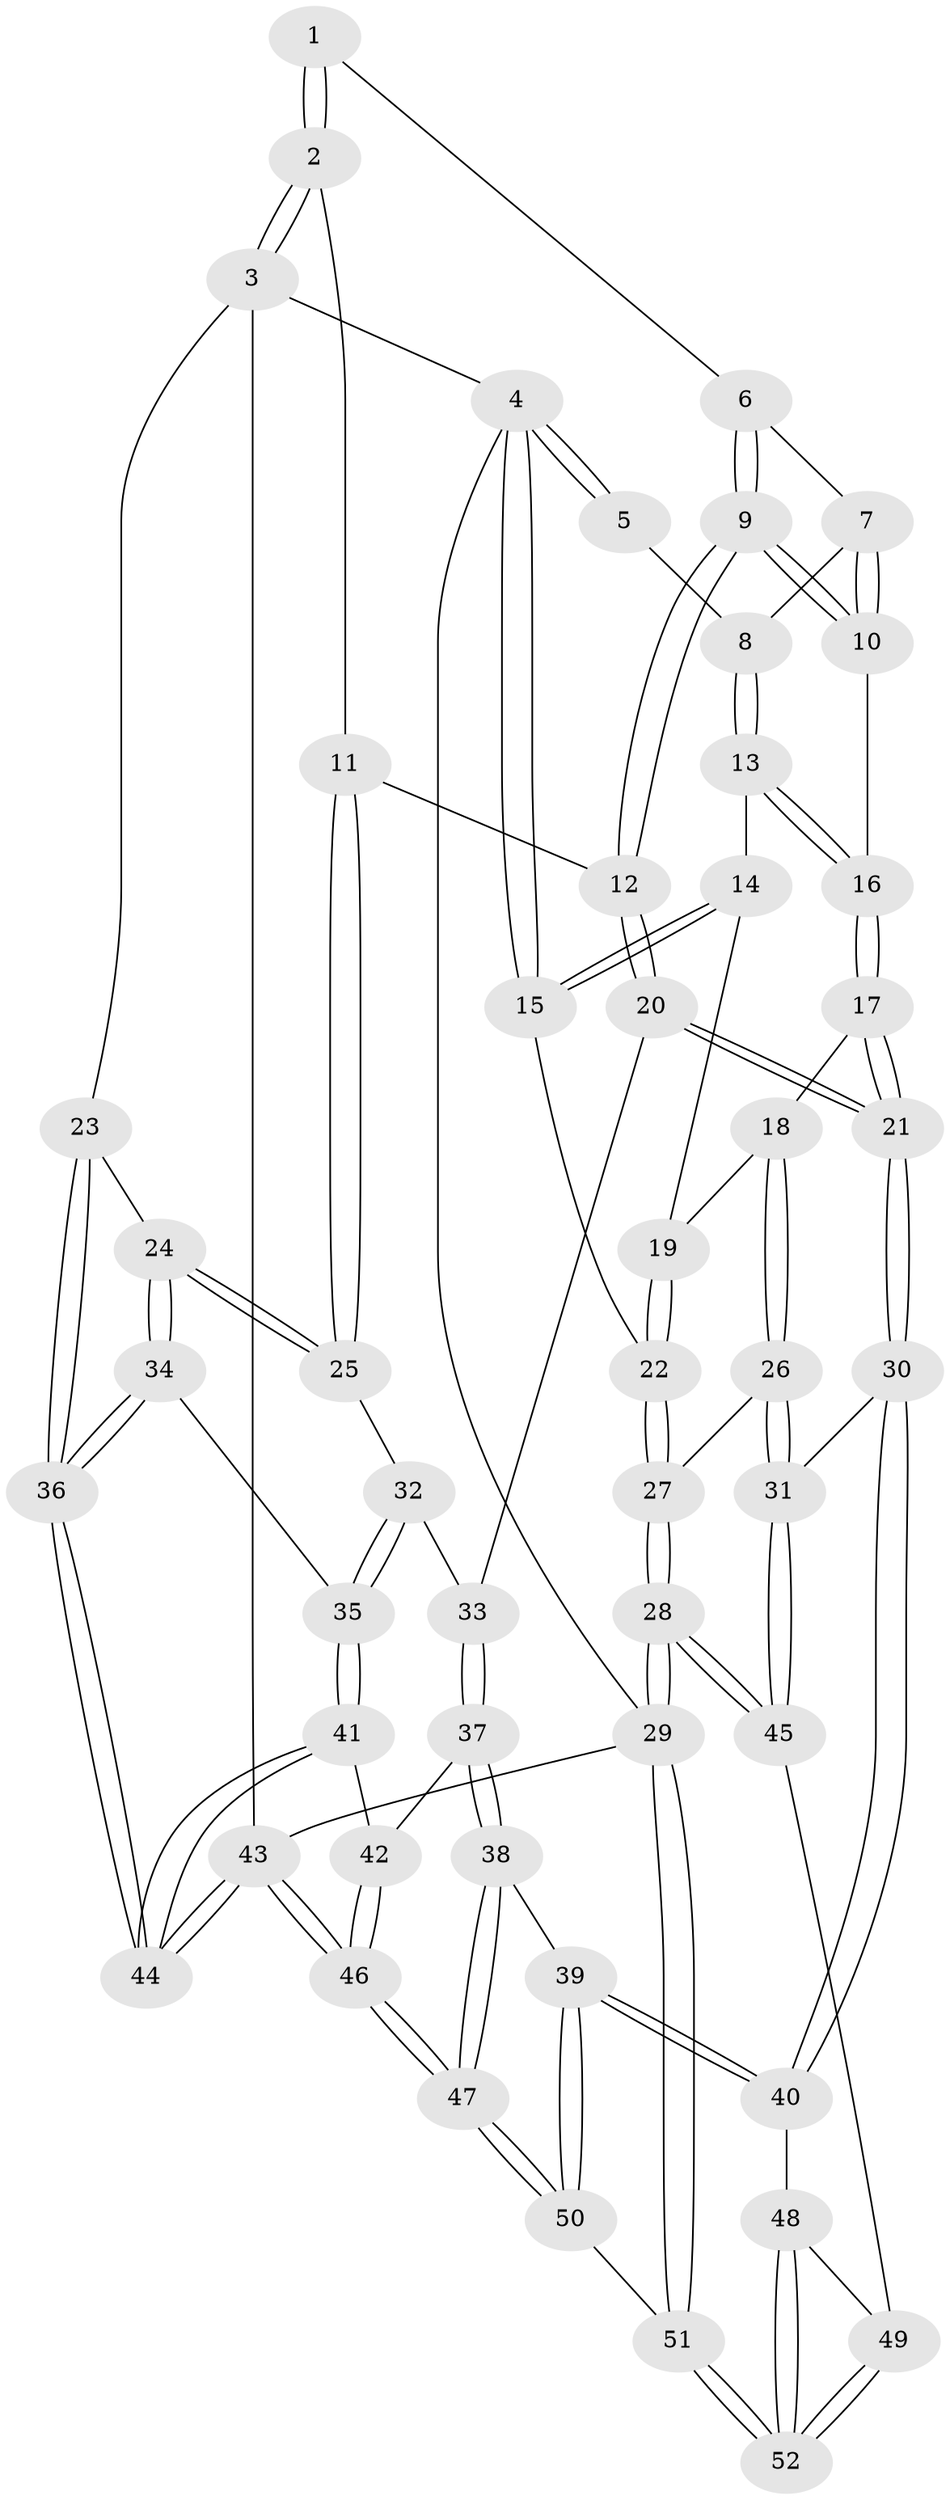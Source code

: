 // Generated by graph-tools (version 1.1) at 2025/38/03/09/25 02:38:34]
// undirected, 52 vertices, 127 edges
graph export_dot {
graph [start="1"]
  node [color=gray90,style=filled];
  1 [pos="+0.5428663227946374+0"];
  2 [pos="+0.7912850761747408+0"];
  3 [pos="+1+0"];
  4 [pos="+0+0"];
  5 [pos="+0.15806034559808985+0"];
  6 [pos="+0.46327375429326395+0.06993721830111078"];
  7 [pos="+0.3423220871565489+0.0662445381636708"];
  8 [pos="+0.23996240991530546+0.01135936309682716"];
  9 [pos="+0.5048917102119868+0.20876044633923346"];
  10 [pos="+0.3817030889909835+0.1631644300147174"];
  11 [pos="+0.709976664229945+0.23638016078384766"];
  12 [pos="+0.5830895883760905+0.310588484460887"];
  13 [pos="+0.22220654750539398+0.1460618584020579"];
  14 [pos="+0.09406096214176626+0.17609540529532855"];
  15 [pos="+0+0.08371924404695051"];
  16 [pos="+0.24920577052720197+0.20244715968685523"];
  17 [pos="+0.26372004608214855+0.3655245308599353"];
  18 [pos="+0.19497241817302657+0.3618283923952502"];
  19 [pos="+0.13215015563570018+0.3068619465576669"];
  20 [pos="+0.5708359463244159+0.3307050481877595"];
  21 [pos="+0.41304099094791424+0.48925818064869103"];
  22 [pos="+0+0.18365416083386066"];
  23 [pos="+1+0.3539015207721403"];
  24 [pos="+1+0.3714238362493984"];
  25 [pos="+1+0.37129065962163715"];
  26 [pos="+0+0.4531666998672424"];
  27 [pos="+0+0.4574296923943237"];
  28 [pos="+0+0.8793711912455425"];
  29 [pos="+0+1"];
  30 [pos="+0.4055323120376415+0.5674714046977268"];
  31 [pos="+0.24309735240049693+0.6423520446571774"];
  32 [pos="+0.9455990356111984+0.4331912610730821"];
  33 [pos="+0.8002508140873149+0.5730058465830696"];
  34 [pos="+0.9526890457984765+0.6279429055156766"];
  35 [pos="+0.9017225122741667+0.6722372839985581"];
  36 [pos="+1+0.8063602895126837"];
  37 [pos="+0.7705808373898163+0.6794993733960994"];
  38 [pos="+0.6755705223201471+0.751018024378969"];
  39 [pos="+0.464181623541755+0.6452093555587174"];
  40 [pos="+0.45189708583145827+0.6329668015208021"];
  41 [pos="+0.8912872943220439+0.6829873149303788"];
  42 [pos="+0.8540405251241268+0.6915408257009779"];
  43 [pos="+1+1"];
  44 [pos="+1+0.8240958261252701"];
  45 [pos="+0.09915202934355417+0.7687498674727229"];
  46 [pos="+1+1"];
  47 [pos="+0.7864278216693638+1"];
  48 [pos="+0.3289844748334432+0.8432311472781995"];
  49 [pos="+0.22018407632255246+0.8773120638136909"];
  50 [pos="+0.41333722719229815+1"];
  51 [pos="+0.37065092782194+1"];
  52 [pos="+0.3506040645875533+1"];
  1 -- 2;
  1 -- 2;
  1 -- 6;
  2 -- 3;
  2 -- 3;
  2 -- 11;
  3 -- 4;
  3 -- 23;
  3 -- 43;
  4 -- 5;
  4 -- 5;
  4 -- 15;
  4 -- 15;
  4 -- 29;
  5 -- 8;
  6 -- 7;
  6 -- 9;
  6 -- 9;
  7 -- 8;
  7 -- 10;
  7 -- 10;
  8 -- 13;
  8 -- 13;
  9 -- 10;
  9 -- 10;
  9 -- 12;
  9 -- 12;
  10 -- 16;
  11 -- 12;
  11 -- 25;
  11 -- 25;
  12 -- 20;
  12 -- 20;
  13 -- 14;
  13 -- 16;
  13 -- 16;
  14 -- 15;
  14 -- 15;
  14 -- 19;
  15 -- 22;
  16 -- 17;
  16 -- 17;
  17 -- 18;
  17 -- 21;
  17 -- 21;
  18 -- 19;
  18 -- 26;
  18 -- 26;
  19 -- 22;
  19 -- 22;
  20 -- 21;
  20 -- 21;
  20 -- 33;
  21 -- 30;
  21 -- 30;
  22 -- 27;
  22 -- 27;
  23 -- 24;
  23 -- 36;
  23 -- 36;
  24 -- 25;
  24 -- 25;
  24 -- 34;
  24 -- 34;
  25 -- 32;
  26 -- 27;
  26 -- 31;
  26 -- 31;
  27 -- 28;
  27 -- 28;
  28 -- 29;
  28 -- 29;
  28 -- 45;
  28 -- 45;
  29 -- 51;
  29 -- 51;
  29 -- 43;
  30 -- 31;
  30 -- 40;
  30 -- 40;
  31 -- 45;
  31 -- 45;
  32 -- 33;
  32 -- 35;
  32 -- 35;
  33 -- 37;
  33 -- 37;
  34 -- 35;
  34 -- 36;
  34 -- 36;
  35 -- 41;
  35 -- 41;
  36 -- 44;
  36 -- 44;
  37 -- 38;
  37 -- 38;
  37 -- 42;
  38 -- 39;
  38 -- 47;
  38 -- 47;
  39 -- 40;
  39 -- 40;
  39 -- 50;
  39 -- 50;
  40 -- 48;
  41 -- 42;
  41 -- 44;
  41 -- 44;
  42 -- 46;
  42 -- 46;
  43 -- 44;
  43 -- 44;
  43 -- 46;
  43 -- 46;
  45 -- 49;
  46 -- 47;
  46 -- 47;
  47 -- 50;
  47 -- 50;
  48 -- 49;
  48 -- 52;
  48 -- 52;
  49 -- 52;
  49 -- 52;
  50 -- 51;
  51 -- 52;
  51 -- 52;
}
